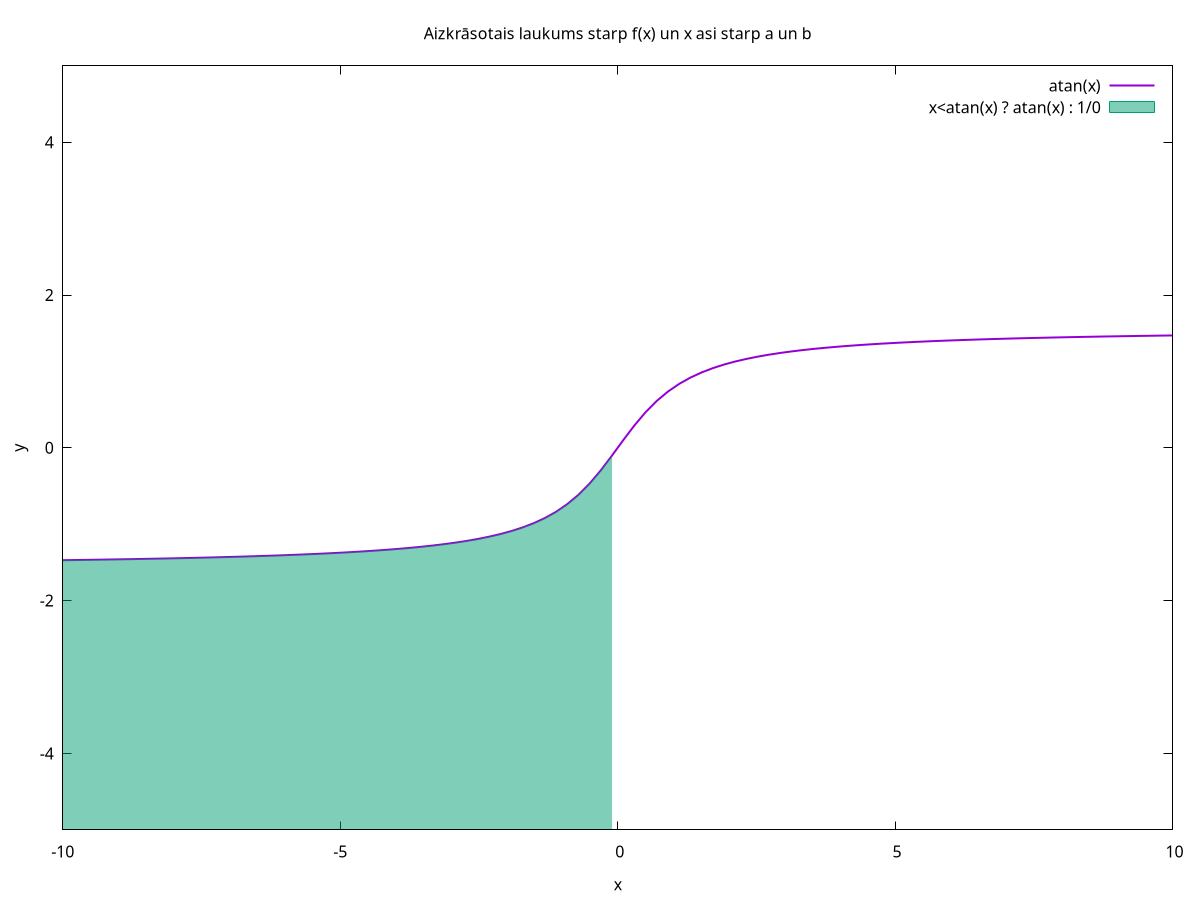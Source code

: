 
set yrange[-5:5]
set isosample 100,100
set xlabel "x"
set ylabel "y"
set title "Aizkrāsotais laukums starp f(x) un x asi starp a un b"
set style fill transparent solid 0.5


plot atan(x) with lines lw 2, x<atan(x) ? atan(x) : 1/0 with filledcurves x1
